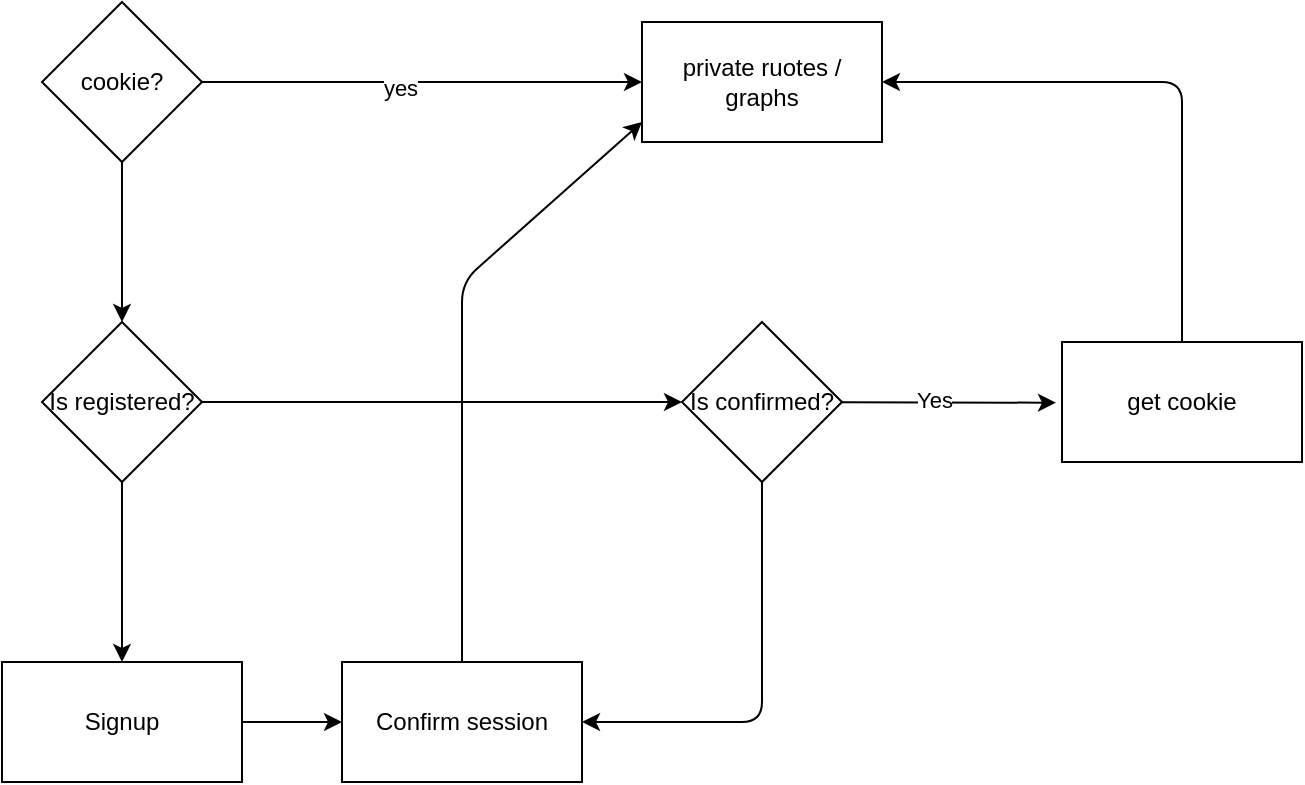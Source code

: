 <mxfile>
    <diagram id="81gikmSct7iLm177WYro" name="Page-1">
        <mxGraphModel dx="803" dy="416" grid="1" gridSize="10" guides="1" tooltips="1" connect="1" arrows="1" fold="1" page="1" pageScale="1" pageWidth="850" pageHeight="1100" math="0" shadow="0">
            <root>
                <mxCell id="0"/>
                <mxCell id="1" parent="0"/>
                <mxCell id="5" value="" style="edgeStyle=none;html=1;" edge="1" parent="1" source="3" target="4">
                    <mxGeometry relative="1" as="geometry"/>
                </mxCell>
                <mxCell id="6" value="yes" style="edgeLabel;html=1;align=center;verticalAlign=middle;resizable=0;points=[];" vertex="1" connectable="0" parent="5">
                    <mxGeometry x="-0.1" y="-3" relative="1" as="geometry">
                        <mxPoint as="offset"/>
                    </mxGeometry>
                </mxCell>
                <mxCell id="11" value="" style="edgeStyle=none;html=1;" edge="1" parent="1" source="3" target="10">
                    <mxGeometry relative="1" as="geometry"/>
                </mxCell>
                <mxCell id="3" value="cookie?" style="rhombus;whiteSpace=wrap;html=1;" vertex="1" parent="1">
                    <mxGeometry x="170" y="30" width="80" height="80" as="geometry"/>
                </mxCell>
                <mxCell id="4" value="private ruotes / graphs" style="whiteSpace=wrap;html=1;" vertex="1" parent="1">
                    <mxGeometry x="470" y="40" width="120" height="60" as="geometry"/>
                </mxCell>
                <mxCell id="18" value="" style="edgeStyle=none;html=1;" edge="1" parent="1" source="10" target="17">
                    <mxGeometry relative="1" as="geometry"/>
                </mxCell>
                <mxCell id="23" value="" style="edgeStyle=none;html=1;" edge="1" parent="1" source="10" target="22">
                    <mxGeometry relative="1" as="geometry"/>
                </mxCell>
                <mxCell id="10" value="Is registered?" style="rhombus;whiteSpace=wrap;html=1;" vertex="1" parent="1">
                    <mxGeometry x="170" y="190" width="80" height="80" as="geometry"/>
                </mxCell>
                <mxCell id="26" style="edgeStyle=none;html=1;entryX=1;entryY=0.5;entryDx=0;entryDy=0;" edge="1" parent="1" source="13" target="4">
                    <mxGeometry relative="1" as="geometry">
                        <Array as="points">
                            <mxPoint x="740" y="70"/>
                        </Array>
                    </mxGeometry>
                </mxCell>
                <mxCell id="13" value="get cookie" style="whiteSpace=wrap;html=1;" vertex="1" parent="1">
                    <mxGeometry x="680" y="200" width="120" height="60" as="geometry"/>
                </mxCell>
                <mxCell id="20" value="" style="edgeStyle=none;html=1;" edge="1" parent="1" source="17" target="19">
                    <mxGeometry relative="1" as="geometry"/>
                </mxCell>
                <mxCell id="17" value="Signup" style="whiteSpace=wrap;html=1;" vertex="1" parent="1">
                    <mxGeometry x="150" y="360" width="120" height="60" as="geometry"/>
                </mxCell>
                <mxCell id="21" style="edgeStyle=none;html=1;entryX=0;entryY=0.833;entryDx=0;entryDy=0;entryPerimeter=0;" edge="1" parent="1" source="19" target="4">
                    <mxGeometry relative="1" as="geometry">
                        <Array as="points">
                            <mxPoint x="380" y="170"/>
                        </Array>
                    </mxGeometry>
                </mxCell>
                <mxCell id="19" value="Confirm session" style="whiteSpace=wrap;html=1;" vertex="1" parent="1">
                    <mxGeometry x="320" y="360" width="120" height="60" as="geometry"/>
                </mxCell>
                <mxCell id="24" style="edgeStyle=none;html=1;entryX=-0.025;entryY=0.506;entryDx=0;entryDy=0;entryPerimeter=0;" edge="1" parent="1" source="22" target="13">
                    <mxGeometry relative="1" as="geometry"/>
                </mxCell>
                <mxCell id="25" value="Yes" style="edgeLabel;html=1;align=center;verticalAlign=middle;resizable=0;points=[];" vertex="1" connectable="0" parent="24">
                    <mxGeometry x="-0.138" y="1" relative="1" as="geometry">
                        <mxPoint as="offset"/>
                    </mxGeometry>
                </mxCell>
                <mxCell id="27" style="edgeStyle=none;html=1;entryX=1;entryY=0.5;entryDx=0;entryDy=0;" edge="1" parent="1" source="22" target="19">
                    <mxGeometry relative="1" as="geometry">
                        <Array as="points">
                            <mxPoint x="530" y="390"/>
                        </Array>
                    </mxGeometry>
                </mxCell>
                <mxCell id="22" value="Is confirmed?" style="rhombus;whiteSpace=wrap;html=1;" vertex="1" parent="1">
                    <mxGeometry x="490" y="190" width="80" height="80" as="geometry"/>
                </mxCell>
            </root>
        </mxGraphModel>
    </diagram>
</mxfile>
